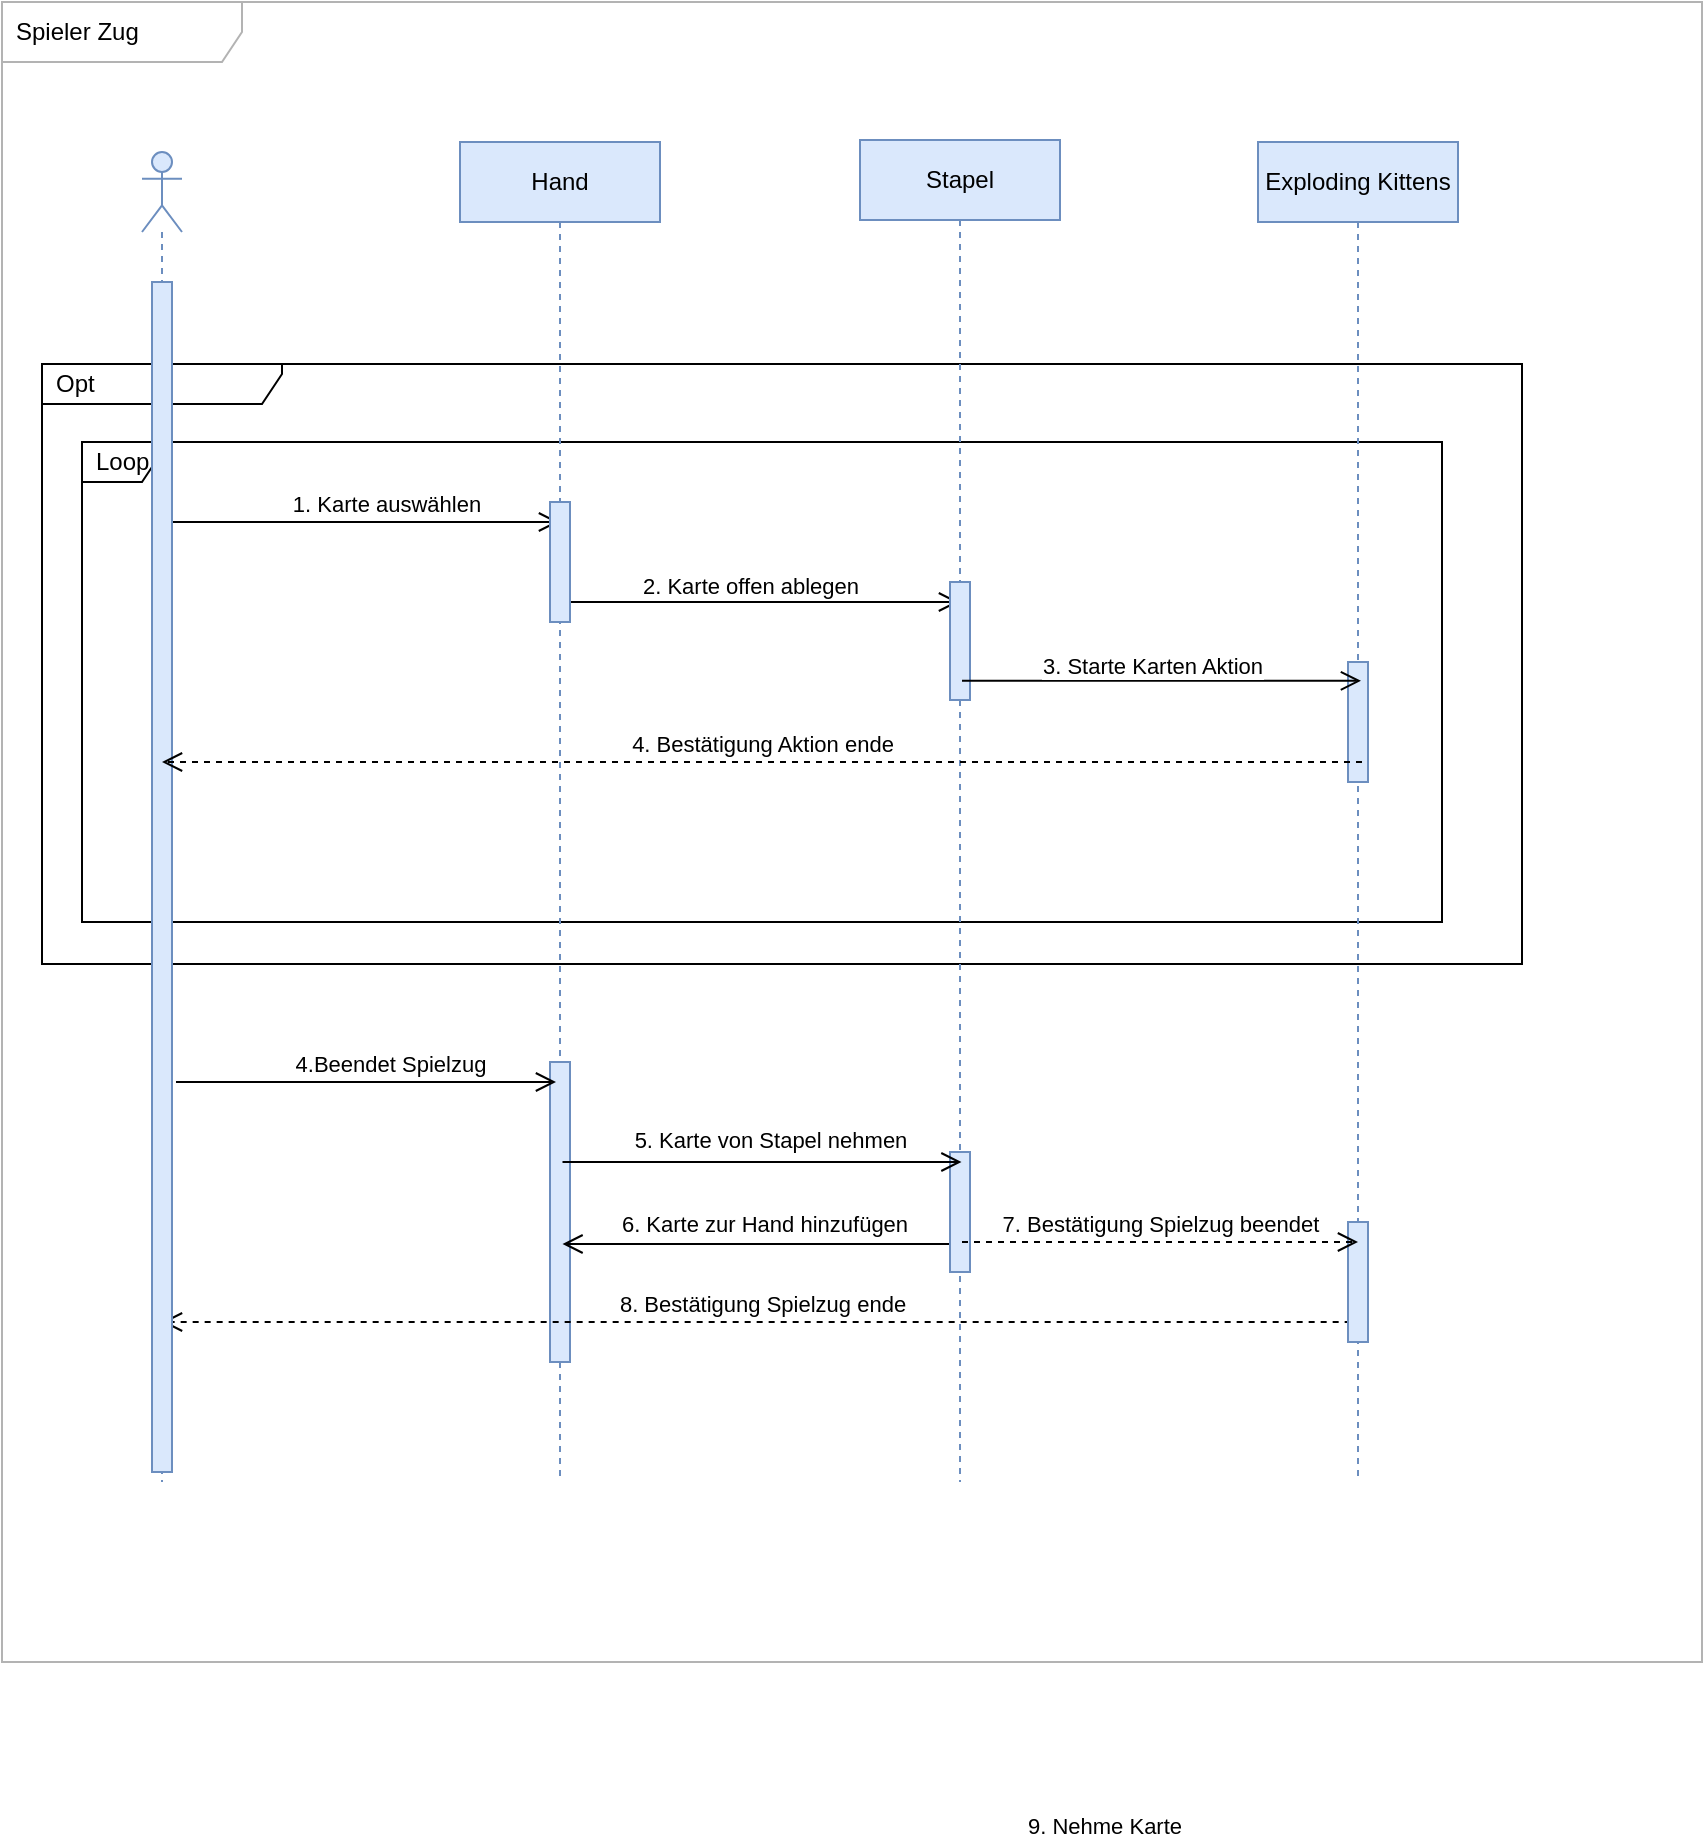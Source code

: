 <mxfile version="15.7.2" type="github" pages="3">
  <diagram id="kgpKYQtTHZ0yAKxKKP6v" name="Spielerzug">
    <mxGraphModel dx="1038" dy="1647" grid="1" gridSize="10" guides="1" tooltips="1" connect="1" arrows="1" fold="1" page="1" pageScale="1" pageWidth="850" pageHeight="1100" math="0" shadow="0">
      <root>
        <mxCell id="0" />
        <mxCell id="1" parent="0" />
        <mxCell id="2CA6974sQvlHss55F8z--73" value="Loop" style="shape=umlFrame;whiteSpace=wrap;html=1;width=40;height=20;boundedLbl=1;verticalAlign=middle;align=left;spacingLeft=5;rounded=0;labelBackgroundColor=none;strokeColor=default;fillColor=none;gradientColor=none;" vertex="1" parent="1">
          <mxGeometry x="40" y="200" width="680" height="240" as="geometry" />
        </mxCell>
        <mxCell id="2CA6974sQvlHss55F8z--70" value="Spieler Zug" style="shape=umlFrame;whiteSpace=wrap;html=1;width=120;height=30;boundedLbl=1;verticalAlign=middle;align=left;spacingLeft=5;rounded=0;labelBackgroundColor=none;strokeColor=#B3B3B3;fillColor=none;gradientColor=none;" vertex="1" parent="1">
          <mxGeometry y="-20" width="850" height="830" as="geometry" />
        </mxCell>
        <mxCell id="2CA6974sQvlHss55F8z--72" value="Opt" style="shape=umlFrame;whiteSpace=wrap;html=1;width=120;height=20;boundedLbl=1;verticalAlign=middle;align=left;spacingLeft=5;rounded=0;labelBackgroundColor=none;strokeColor=default;fillColor=none;gradientColor=none;" vertex="1" parent="1">
          <mxGeometry x="20" y="161" width="740" height="300" as="geometry" />
        </mxCell>
        <mxCell id="2CA6974sQvlHss55F8z--12" value="" style="endArrow=open;startArrow=none;endFill=0;startFill=0;endSize=8;html=1;verticalAlign=bottom;labelBackgroundColor=none;strokeWidth=1;rounded=0;" edge="1" parent="1" target="2CA6974sQvlHss55F8z--15">
          <mxGeometry width="160" relative="1" as="geometry">
            <mxPoint x="80" y="240" as="sourcePoint" />
            <mxPoint x="260" y="240" as="targetPoint" />
            <Array as="points">
              <mxPoint x="160" y="240" />
            </Array>
          </mxGeometry>
        </mxCell>
        <mxCell id="2CA6974sQvlHss55F8z--13" value="1. Karte auswählen" style="edgeLabel;html=1;align=center;verticalAlign=middle;resizable=0;points=[];" vertex="1" connectable="0" parent="2CA6974sQvlHss55F8z--12">
          <mxGeometry x="0.118" y="9" relative="1" as="geometry">
            <mxPoint x="1" as="offset" />
          </mxGeometry>
        </mxCell>
        <mxCell id="2CA6974sQvlHss55F8z--15" value="Hand" style="shape=umlLifeline;perimeter=lifelinePerimeter;whiteSpace=wrap;html=1;container=1;collapsible=0;recursiveResize=0;outlineConnect=0;rounded=0;labelBackgroundColor=none;fillColor=#dae8fc;strokeColor=#6c8ebf;" vertex="1" parent="1">
          <mxGeometry x="229" y="50" width="100" height="670" as="geometry" />
        </mxCell>
        <mxCell id="2CA6974sQvlHss55F8z--35" value="" style="endArrow=open;html=1;rounded=0;verticalAlign=bottom;strokeWidth=1;labelBackgroundColor=none;endFill=0;endSize=8;startFill=0;" edge="1" parent="2CA6974sQvlHss55F8z--15" target="2CA6974sQvlHss55F8z--16">
          <mxGeometry width="50" height="50" relative="1" as="geometry">
            <mxPoint x="50.004" y="230" as="sourcePoint" />
            <mxPoint x="189.18" y="230" as="targetPoint" />
            <Array as="points">
              <mxPoint x="110.68" y="230" />
            </Array>
          </mxGeometry>
        </mxCell>
        <mxCell id="2CA6974sQvlHss55F8z--75" value="2. Karte offen ablegen" style="edgeLabel;html=1;align=center;verticalAlign=middle;resizable=0;points=[];" vertex="1" connectable="0" parent="2CA6974sQvlHss55F8z--35">
          <mxGeometry x="-0.344" y="4" relative="1" as="geometry">
            <mxPoint x="29" y="-4" as="offset" />
          </mxGeometry>
        </mxCell>
        <mxCell id="2CA6974sQvlHss55F8z--84" value="" style="rounded=0;whiteSpace=wrap;html=1;labelBackgroundColor=none;strokeColor=#6c8ebf;fillColor=#dae8fc;" vertex="1" parent="2CA6974sQvlHss55F8z--15">
          <mxGeometry x="45" y="180" width="10" height="60" as="geometry" />
        </mxCell>
        <mxCell id="2CA6974sQvlHss55F8z--94" value="" style="rounded=0;whiteSpace=wrap;html=1;labelBackgroundColor=none;strokeColor=#6c8ebf;fillColor=#dae8fc;" vertex="1" parent="2CA6974sQvlHss55F8z--15">
          <mxGeometry x="45" y="460" width="10" height="150" as="geometry" />
        </mxCell>
        <mxCell id="2CA6974sQvlHss55F8z--16" value="Stapel" style="shape=umlLifeline;perimeter=lifelinePerimeter;whiteSpace=wrap;html=1;container=1;collapsible=0;recursiveResize=0;outlineConnect=0;rounded=0;labelBackgroundColor=none;fillColor=#dae8fc;strokeColor=#6c8ebf;" vertex="1" parent="1">
          <mxGeometry x="429" y="49" width="100" height="671" as="geometry" />
        </mxCell>
        <mxCell id="2CA6974sQvlHss55F8z--85" value="" style="rounded=0;whiteSpace=wrap;html=1;labelBackgroundColor=none;strokeColor=#6c8ebf;fillColor=#dae8fc;" vertex="1" parent="2CA6974sQvlHss55F8z--16">
          <mxGeometry x="45" y="221" width="10" height="59" as="geometry" />
        </mxCell>
        <mxCell id="2CA6974sQvlHss55F8z--88" value="" style="endArrow=open;html=1;rounded=0;verticalAlign=bottom;strokeWidth=1;labelBackgroundColor=none;endFill=0;endSize=8;startFill=0;" edge="1" parent="2CA6974sQvlHss55F8z--16">
          <mxGeometry width="50" height="50" relative="1" as="geometry">
            <mxPoint x="50.75" y="552" as="sourcePoint" />
            <mxPoint x="-148.746" y="552" as="targetPoint" />
            <Array as="points">
              <mxPoint x="-88.07" y="552" />
            </Array>
          </mxGeometry>
        </mxCell>
        <mxCell id="2CA6974sQvlHss55F8z--89" value="6. Karte zur Hand hinzufügen" style="edgeLabel;html=1;align=center;verticalAlign=middle;resizable=0;points=[];" vertex="1" connectable="0" parent="2CA6974sQvlHss55F8z--88">
          <mxGeometry x="-0.344" y="4" relative="1" as="geometry">
            <mxPoint x="-34" y="-14" as="offset" />
          </mxGeometry>
        </mxCell>
        <mxCell id="2CA6974sQvlHss55F8z--95" value="" style="rounded=0;whiteSpace=wrap;html=1;labelBackgroundColor=none;strokeColor=#6c8ebf;fillColor=#dae8fc;" vertex="1" parent="2CA6974sQvlHss55F8z--16">
          <mxGeometry x="45" y="506" width="10" height="60" as="geometry" />
        </mxCell>
        <mxCell id="2CA6974sQvlHss55F8z--104" value="8. Bestätigung Spielzug ende" style="endArrow=open;startArrow=none;endFill=0;startFill=0;endSize=8;html=1;verticalAlign=bottom;dashed=1;labelBackgroundColor=none;rounded=0;" edge="1" parent="2CA6974sQvlHss55F8z--16">
          <mxGeometry width="160" relative="1" as="geometry">
            <mxPoint x="251.33" y="591" as="sourcePoint" />
            <mxPoint x="-349.003" y="591" as="targetPoint" />
          </mxGeometry>
        </mxCell>
        <mxCell id="2CA6974sQvlHss55F8z--38" value="Exploding Kittens" style="shape=umlLifeline;perimeter=lifelinePerimeter;whiteSpace=wrap;html=1;container=1;collapsible=0;recursiveResize=0;outlineConnect=0;rounded=0;labelBackgroundColor=none;fillColor=#dae8fc;strokeColor=#6c8ebf;" vertex="1" parent="1">
          <mxGeometry x="628" y="50" width="100" height="670" as="geometry" />
        </mxCell>
        <mxCell id="2CA6974sQvlHss55F8z--80" value="" style="rounded=0;whiteSpace=wrap;html=1;labelBackgroundColor=none;strokeColor=#6c8ebf;fillColor=#dae8fc;" vertex="1" parent="2CA6974sQvlHss55F8z--38">
          <mxGeometry x="45" y="260" width="10" height="60" as="geometry" />
        </mxCell>
        <mxCell id="2CA6974sQvlHss55F8z--103" value="" style="rounded=0;whiteSpace=wrap;html=1;labelBackgroundColor=none;strokeColor=#6c8ebf;fillColor=#dae8fc;" vertex="1" parent="2CA6974sQvlHss55F8z--38">
          <mxGeometry x="45" y="540" width="10" height="60" as="geometry" />
        </mxCell>
        <mxCell id="2CA6974sQvlHss55F8z--42" value="" style="shape=umlLifeline;participant=umlActor;perimeter=lifelinePerimeter;whiteSpace=wrap;html=1;container=1;collapsible=0;recursiveResize=0;verticalAlign=top;spacingTop=36;outlineConnect=0;rounded=0;labelBackgroundColor=none;strokeColor=#6c8ebf;fillColor=#dae8fc;" vertex="1" parent="1">
          <mxGeometry x="70" y="55" width="20" height="665" as="geometry" />
        </mxCell>
        <mxCell id="2CA6974sQvlHss55F8z--69" value="" style="rounded=0;whiteSpace=wrap;html=1;labelBackgroundColor=none;strokeColor=#6c8ebf;fillColor=#dae8fc;" vertex="1" parent="2CA6974sQvlHss55F8z--42">
          <mxGeometry x="5" y="65" width="10" height="595" as="geometry" />
        </mxCell>
        <mxCell id="2CA6974sQvlHss55F8z--61" value="" style="endArrow=open;startArrow=none;endFill=0;startFill=0;endSize=8;html=1;verticalAlign=bottom;labelBackgroundColor=none;strokeWidth=1;rounded=0;" edge="1" parent="1">
          <mxGeometry width="160" relative="1" as="geometry">
            <mxPoint x="86.997" y="520" as="sourcePoint" />
            <mxPoint x="277" y="520" as="targetPoint" />
            <Array as="points">
              <mxPoint x="177.33" y="520" />
            </Array>
          </mxGeometry>
        </mxCell>
        <mxCell id="2CA6974sQvlHss55F8z--62" value="4.Beendet Spielzug" style="edgeLabel;html=1;align=center;verticalAlign=middle;resizable=0;points=[];" vertex="1" connectable="0" parent="2CA6974sQvlHss55F8z--61">
          <mxGeometry x="0.118" y="9" relative="1" as="geometry">
            <mxPoint x="1" as="offset" />
          </mxGeometry>
        </mxCell>
        <mxCell id="2CA6974sQvlHss55F8z--77" value="" style="endArrow=open;html=1;rounded=0;verticalAlign=bottom;strokeWidth=1;labelBackgroundColor=none;endFill=0;endSize=8;startFill=0;" edge="1" parent="1">
          <mxGeometry width="50" height="50" relative="1" as="geometry">
            <mxPoint x="480.004" y="319.41" as="sourcePoint" />
            <mxPoint x="679.5" y="319.41" as="targetPoint" />
            <Array as="points">
              <mxPoint x="540.68" y="319.41" />
            </Array>
          </mxGeometry>
        </mxCell>
        <mxCell id="2CA6974sQvlHss55F8z--78" value="3. Starte Karten Aktion" style="edgeLabel;html=1;align=center;verticalAlign=middle;resizable=0;points=[];" vertex="1" connectable="0" parent="2CA6974sQvlHss55F8z--77">
          <mxGeometry x="-0.344" y="4" relative="1" as="geometry">
            <mxPoint x="29" y="-4" as="offset" />
          </mxGeometry>
        </mxCell>
        <mxCell id="2CA6974sQvlHss55F8z--79" value="7. Bestätigung Spielzug beendet" style="endArrow=open;startArrow=none;endFill=0;startFill=0;endSize=8;html=1;verticalAlign=bottom;labelBackgroundColor=none;rounded=0;dashed=1;" edge="1" parent="1">
          <mxGeometry width="160" relative="1" as="geometry">
            <mxPoint x="480" y="600" as="sourcePoint" />
            <mxPoint x="678" y="600" as="targetPoint" />
          </mxGeometry>
        </mxCell>
        <mxCell id="2CA6974sQvlHss55F8z--82" value="4. Bestätigung Aktion ende" style="endArrow=open;startArrow=none;endFill=0;startFill=0;endSize=8;html=1;verticalAlign=bottom;dashed=1;labelBackgroundColor=none;rounded=0;" edge="1" parent="1" target="2CA6974sQvlHss55F8z--42">
          <mxGeometry width="160" relative="1" as="geometry">
            <mxPoint x="680" y="360" as="sourcePoint" />
            <mxPoint x="100.0" y="360" as="targetPoint" />
          </mxGeometry>
        </mxCell>
        <mxCell id="2CA6974sQvlHss55F8z--86" value="" style="endArrow=open;html=1;rounded=0;verticalAlign=bottom;strokeWidth=1;labelBackgroundColor=none;endFill=0;endSize=8;startFill=0;" edge="1" parent="1">
          <mxGeometry width="50" height="50" relative="1" as="geometry">
            <mxPoint x="280.254" y="560" as="sourcePoint" />
            <mxPoint x="479.75" y="560" as="targetPoint" />
            <Array as="points">
              <mxPoint x="340.93" y="560" />
            </Array>
          </mxGeometry>
        </mxCell>
        <mxCell id="2CA6974sQvlHss55F8z--87" value="9. Nehme Karte" style="edgeLabel;html=1;align=center;verticalAlign=middle;resizable=0;points=[];" vertex="1" connectable="0" parent="2CA6974sQvlHss55F8z--86">
          <mxGeometry x="-0.344" y="4" relative="1" as="geometry">
            <mxPoint x="205" y="336" as="offset" />
          </mxGeometry>
        </mxCell>
        <mxCell id="2CA6974sQvlHss55F8z--99" value="5. Karte von Stapel nehmen" style="edgeLabel;html=1;align=center;verticalAlign=middle;resizable=0;points=[];" vertex="1" connectable="0" parent="2CA6974sQvlHss55F8z--86">
          <mxGeometry x="0.117" y="7" relative="1" as="geometry">
            <mxPoint x="-8" y="-4" as="offset" />
          </mxGeometry>
        </mxCell>
      </root>
    </mxGraphModel>
  </diagram>
  <diagram name="Entschärfen" id="DHS3t7mKcsN7RdBv1Wn6">
    <mxGraphModel dx="1038" dy="1647" grid="1" gridSize="10" guides="1" tooltips="1" connect="1" arrows="1" fold="1" page="1" pageScale="1" pageWidth="850" pageHeight="1100" math="0" shadow="0">
      <root>
        <mxCell id="zLsd-OENfe-1mavYkOcN-0" />
        <mxCell id="zLsd-OENfe-1mavYkOcN-1" parent="zLsd-OENfe-1mavYkOcN-0" />
        <mxCell id="zLsd-OENfe-1mavYkOcN-3" value="Entschärfen" style="shape=umlFrame;whiteSpace=wrap;html=1;width=120;height=30;boundedLbl=1;verticalAlign=middle;align=left;spacingLeft=5;rounded=0;labelBackgroundColor=none;strokeColor=#B3B3B3;fillColor=none;gradientColor=none;" vertex="1" parent="zLsd-OENfe-1mavYkOcN-1">
          <mxGeometry y="-20" width="850" height="830" as="geometry" />
        </mxCell>
        <mxCell id="zLsd-OENfe-1mavYkOcN-5" value="" style="endArrow=open;startArrow=none;endFill=0;startFill=0;endSize=8;html=1;verticalAlign=bottom;labelBackgroundColor=none;strokeWidth=1;rounded=0;" edge="1" parent="zLsd-OENfe-1mavYkOcN-1" target="zLsd-OENfe-1mavYkOcN-7">
          <mxGeometry width="160" relative="1" as="geometry">
            <mxPoint x="80" y="240" as="sourcePoint" />
            <mxPoint x="260" y="240" as="targetPoint" />
            <Array as="points">
              <mxPoint x="160" y="240" />
            </Array>
          </mxGeometry>
        </mxCell>
        <mxCell id="zLsd-OENfe-1mavYkOcN-6" value="1. Karte auswählen" style="edgeLabel;html=1;align=center;verticalAlign=middle;resizable=0;points=[];" vertex="1" connectable="0" parent="zLsd-OENfe-1mavYkOcN-5">
          <mxGeometry x="0.118" y="9" relative="1" as="geometry">
            <mxPoint x="1" as="offset" />
          </mxGeometry>
        </mxCell>
        <mxCell id="zLsd-OENfe-1mavYkOcN-7" value="Hand" style="shape=umlLifeline;perimeter=lifelinePerimeter;whiteSpace=wrap;html=1;container=1;collapsible=0;recursiveResize=0;outlineConnect=0;rounded=0;labelBackgroundColor=none;fillColor=#dae8fc;strokeColor=#6c8ebf;" vertex="1" parent="zLsd-OENfe-1mavYkOcN-1">
          <mxGeometry x="229" y="50" width="100" height="670" as="geometry" />
        </mxCell>
        <mxCell id="zLsd-OENfe-1mavYkOcN-8" value="" style="endArrow=open;html=1;rounded=0;verticalAlign=bottom;strokeWidth=1;labelBackgroundColor=none;endFill=0;endSize=8;startFill=0;" edge="1" parent="zLsd-OENfe-1mavYkOcN-7" target="zLsd-OENfe-1mavYkOcN-12">
          <mxGeometry width="50" height="50" relative="1" as="geometry">
            <mxPoint x="50.004" y="230" as="sourcePoint" />
            <mxPoint x="189.18" y="230" as="targetPoint" />
            <Array as="points">
              <mxPoint x="110.68" y="230" />
            </Array>
          </mxGeometry>
        </mxCell>
        <mxCell id="zLsd-OENfe-1mavYkOcN-9" value="2. Karte offen ablegen" style="edgeLabel;html=1;align=center;verticalAlign=middle;resizable=0;points=[];" vertex="1" connectable="0" parent="zLsd-OENfe-1mavYkOcN-8">
          <mxGeometry x="-0.344" y="4" relative="1" as="geometry">
            <mxPoint x="29" y="-4" as="offset" />
          </mxGeometry>
        </mxCell>
        <mxCell id="zLsd-OENfe-1mavYkOcN-10" value="" style="rounded=0;whiteSpace=wrap;html=1;labelBackgroundColor=none;strokeColor=#6c8ebf;fillColor=#dae8fc;" vertex="1" parent="zLsd-OENfe-1mavYkOcN-7">
          <mxGeometry x="45" y="180" width="10" height="60" as="geometry" />
        </mxCell>
        <mxCell id="zLsd-OENfe-1mavYkOcN-11" value="" style="rounded=0;whiteSpace=wrap;html=1;labelBackgroundColor=none;strokeColor=#6c8ebf;fillColor=#dae8fc;" vertex="1" parent="zLsd-OENfe-1mavYkOcN-7">
          <mxGeometry x="45" y="460" width="10" height="150" as="geometry" />
        </mxCell>
        <mxCell id="zLsd-OENfe-1mavYkOcN-12" value="Stapel" style="shape=umlLifeline;perimeter=lifelinePerimeter;whiteSpace=wrap;html=1;container=1;collapsible=0;recursiveResize=0;outlineConnect=0;rounded=0;labelBackgroundColor=none;fillColor=#dae8fc;strokeColor=#6c8ebf;" vertex="1" parent="zLsd-OENfe-1mavYkOcN-1">
          <mxGeometry x="429" y="49" width="100" height="671" as="geometry" />
        </mxCell>
        <mxCell id="zLsd-OENfe-1mavYkOcN-13" value="" style="rounded=0;whiteSpace=wrap;html=1;labelBackgroundColor=none;strokeColor=#6c8ebf;fillColor=#dae8fc;" vertex="1" parent="zLsd-OENfe-1mavYkOcN-12">
          <mxGeometry x="45" y="221" width="10" height="59" as="geometry" />
        </mxCell>
        <mxCell id="zLsd-OENfe-1mavYkOcN-14" value="" style="endArrow=open;html=1;rounded=0;verticalAlign=bottom;strokeWidth=1;labelBackgroundColor=none;endFill=0;endSize=8;startFill=0;" edge="1" parent="zLsd-OENfe-1mavYkOcN-12">
          <mxGeometry width="50" height="50" relative="1" as="geometry">
            <mxPoint x="50.75" y="552" as="sourcePoint" />
            <mxPoint x="-148.746" y="552" as="targetPoint" />
            <Array as="points">
              <mxPoint x="-88.07" y="552" />
            </Array>
          </mxGeometry>
        </mxCell>
        <mxCell id="zLsd-OENfe-1mavYkOcN-15" value="10. Karte zur Hand hinzufügen" style="edgeLabel;html=1;align=center;verticalAlign=middle;resizable=0;points=[];" vertex="1" connectable="0" parent="zLsd-OENfe-1mavYkOcN-14">
          <mxGeometry x="-0.344" y="4" relative="1" as="geometry">
            <mxPoint x="-34" y="-14" as="offset" />
          </mxGeometry>
        </mxCell>
        <mxCell id="zLsd-OENfe-1mavYkOcN-16" value="" style="rounded=0;whiteSpace=wrap;html=1;labelBackgroundColor=none;strokeColor=#6c8ebf;fillColor=#dae8fc;" vertex="1" parent="zLsd-OENfe-1mavYkOcN-12">
          <mxGeometry x="45" y="506" width="10" height="60" as="geometry" />
        </mxCell>
        <mxCell id="zLsd-OENfe-1mavYkOcN-17" value="11. Bestätigung Spielzug ende" style="endArrow=open;startArrow=none;endFill=0;startFill=0;endSize=8;html=1;verticalAlign=bottom;dashed=1;labelBackgroundColor=none;rounded=0;" edge="1" parent="zLsd-OENfe-1mavYkOcN-12">
          <mxGeometry width="160" relative="1" as="geometry">
            <mxPoint x="251.33" y="591" as="sourcePoint" />
            <mxPoint x="-349.003" y="591" as="targetPoint" />
          </mxGeometry>
        </mxCell>
        <mxCell id="zLsd-OENfe-1mavYkOcN-18" value="Exploding Kittens" style="shape=umlLifeline;perimeter=lifelinePerimeter;whiteSpace=wrap;html=1;container=1;collapsible=0;recursiveResize=0;outlineConnect=0;rounded=0;labelBackgroundColor=none;fillColor=#dae8fc;strokeColor=#6c8ebf;" vertex="1" parent="zLsd-OENfe-1mavYkOcN-1">
          <mxGeometry x="628" y="50" width="100" height="670" as="geometry" />
        </mxCell>
        <mxCell id="zLsd-OENfe-1mavYkOcN-19" value="" style="rounded=0;whiteSpace=wrap;html=1;labelBackgroundColor=none;strokeColor=#6c8ebf;fillColor=#dae8fc;" vertex="1" parent="zLsd-OENfe-1mavYkOcN-18">
          <mxGeometry x="45" y="260" width="10" height="60" as="geometry" />
        </mxCell>
        <mxCell id="zLsd-OENfe-1mavYkOcN-20" value="" style="rounded=0;whiteSpace=wrap;html=1;labelBackgroundColor=none;strokeColor=#6c8ebf;fillColor=#dae8fc;" vertex="1" parent="zLsd-OENfe-1mavYkOcN-18">
          <mxGeometry x="45" y="540" width="10" height="60" as="geometry" />
        </mxCell>
        <mxCell id="zLsd-OENfe-1mavYkOcN-21" value="" style="shape=umlLifeline;participant=umlActor;perimeter=lifelinePerimeter;whiteSpace=wrap;html=1;container=1;collapsible=0;recursiveResize=0;verticalAlign=top;spacingTop=36;outlineConnect=0;rounded=0;labelBackgroundColor=none;strokeColor=#6c8ebf;fillColor=#dae8fc;" vertex="1" parent="zLsd-OENfe-1mavYkOcN-1">
          <mxGeometry x="70" y="55" width="20" height="665" as="geometry" />
        </mxCell>
        <mxCell id="zLsd-OENfe-1mavYkOcN-22" value="" style="rounded=0;whiteSpace=wrap;html=1;labelBackgroundColor=none;strokeColor=#6c8ebf;fillColor=#dae8fc;" vertex="1" parent="zLsd-OENfe-1mavYkOcN-21">
          <mxGeometry x="5" y="65" width="10" height="595" as="geometry" />
        </mxCell>
        <mxCell id="zLsd-OENfe-1mavYkOcN-23" value="" style="endArrow=open;startArrow=none;endFill=0;startFill=0;endSize=8;html=1;verticalAlign=bottom;labelBackgroundColor=none;strokeWidth=1;rounded=0;" edge="1" parent="zLsd-OENfe-1mavYkOcN-1">
          <mxGeometry width="160" relative="1" as="geometry">
            <mxPoint x="86.997" y="520" as="sourcePoint" />
            <mxPoint x="277" y="520" as="targetPoint" />
            <Array as="points">
              <mxPoint x="177.33" y="520" />
            </Array>
          </mxGeometry>
        </mxCell>
        <mxCell id="zLsd-OENfe-1mavYkOcN-24" value="8.Beendet Spielzug" style="edgeLabel;html=1;align=center;verticalAlign=middle;resizable=0;points=[];" vertex="1" connectable="0" parent="zLsd-OENfe-1mavYkOcN-23">
          <mxGeometry x="0.118" y="9" relative="1" as="geometry">
            <mxPoint x="1" as="offset" />
          </mxGeometry>
        </mxCell>
        <mxCell id="zLsd-OENfe-1mavYkOcN-25" value="" style="endArrow=open;html=1;rounded=0;verticalAlign=bottom;strokeWidth=1;labelBackgroundColor=none;endFill=0;endSize=8;startFill=0;" edge="1" parent="zLsd-OENfe-1mavYkOcN-1">
          <mxGeometry width="50" height="50" relative="1" as="geometry">
            <mxPoint x="480.004" y="319.41" as="sourcePoint" />
            <mxPoint x="679.5" y="319.41" as="targetPoint" />
            <Array as="points">
              <mxPoint x="540.68" y="319.41" />
            </Array>
          </mxGeometry>
        </mxCell>
        <mxCell id="zLsd-OENfe-1mavYkOcN-26" value="3. Aktion ausführen" style="edgeLabel;html=1;align=center;verticalAlign=middle;resizable=0;points=[];" vertex="1" connectable="0" parent="zLsd-OENfe-1mavYkOcN-25">
          <mxGeometry x="-0.344" y="4" relative="1" as="geometry">
            <mxPoint x="29" y="-4" as="offset" />
          </mxGeometry>
        </mxCell>
        <mxCell id="zLsd-OENfe-1mavYkOcN-27" value="11. Bestätigung Spielzug beendet" style="endArrow=open;startArrow=none;endFill=0;startFill=0;endSize=8;html=1;verticalAlign=bottom;labelBackgroundColor=none;rounded=0;dashed=1;" edge="1" parent="zLsd-OENfe-1mavYkOcN-1">
          <mxGeometry width="160" relative="1" as="geometry">
            <mxPoint x="480" y="600" as="sourcePoint" />
            <mxPoint x="678" y="600" as="targetPoint" />
          </mxGeometry>
        </mxCell>
        <mxCell id="zLsd-OENfe-1mavYkOcN-28" value="4. Bestätigung Aktion ende" style="endArrow=open;startArrow=none;endFill=0;startFill=0;endSize=8;html=1;verticalAlign=bottom;dashed=1;labelBackgroundColor=none;rounded=0;" edge="1" parent="zLsd-OENfe-1mavYkOcN-1" target="zLsd-OENfe-1mavYkOcN-21">
          <mxGeometry width="160" relative="1" as="geometry">
            <mxPoint x="680" y="360" as="sourcePoint" />
            <mxPoint x="100.0" y="360" as="targetPoint" />
          </mxGeometry>
        </mxCell>
        <mxCell id="zLsd-OENfe-1mavYkOcN-29" value="" style="endArrow=open;html=1;rounded=0;verticalAlign=bottom;strokeWidth=1;labelBackgroundColor=none;endFill=0;endSize=8;startFill=0;" edge="1" parent="zLsd-OENfe-1mavYkOcN-1">
          <mxGeometry width="50" height="50" relative="1" as="geometry">
            <mxPoint x="280.254" y="560" as="sourcePoint" />
            <mxPoint x="479.75" y="560" as="targetPoint" />
            <Array as="points">
              <mxPoint x="340.93" y="560" />
            </Array>
          </mxGeometry>
        </mxCell>
        <mxCell id="zLsd-OENfe-1mavYkOcN-30" value="9. Nehme Karte" style="edgeLabel;html=1;align=center;verticalAlign=middle;resizable=0;points=[];" vertex="1" connectable="0" parent="zLsd-OENfe-1mavYkOcN-29">
          <mxGeometry x="-0.344" y="4" relative="1" as="geometry">
            <mxPoint x="205" y="336" as="offset" />
          </mxGeometry>
        </mxCell>
        <mxCell id="zLsd-OENfe-1mavYkOcN-31" value="9. Karte von Stapel nehmen" style="edgeLabel;html=1;align=center;verticalAlign=middle;resizable=0;points=[];" vertex="1" connectable="0" parent="zLsd-OENfe-1mavYkOcN-29">
          <mxGeometry x="0.117" y="7" relative="1" as="geometry">
            <mxPoint x="-8" y="-4" as="offset" />
          </mxGeometry>
        </mxCell>
      </root>
    </mxGraphModel>
  </diagram>
  <diagram id="hzxQgg6s7Xk7ed-fwje9" name="Page-2">
    <mxGraphModel dx="1038" dy="547" grid="1" gridSize="10" guides="1" tooltips="1" connect="1" arrows="1" fold="1" page="1" pageScale="1" pageWidth="850" pageHeight="1100" math="0" shadow="0">
      <root>
        <mxCell id="XXxADnIOiCrrxmp_FQa9-0" />
        <mxCell id="XXxADnIOiCrrxmp_FQa9-1" parent="XXxADnIOiCrrxmp_FQa9-0" />
        <mxCell id="VvwddEucwoHqYnwWhfyH-0" value="&lt;span style=&quot;font-size: 11.0pt ; line-height: 107% ; font-family: &amp;quot;calibri&amp;quot; , sans-serif&quot;&gt;Aktueller&#xa;Spieler ist am Zug&lt;/span&gt;" style="text;whiteSpace=wrap;html=1;" vertex="1" parent="XXxADnIOiCrrxmp_FQa9-1">
          <mxGeometry x="10" y="10" width="130" height="50" as="geometry" />
        </mxCell>
      </root>
    </mxGraphModel>
  </diagram>
</mxfile>
